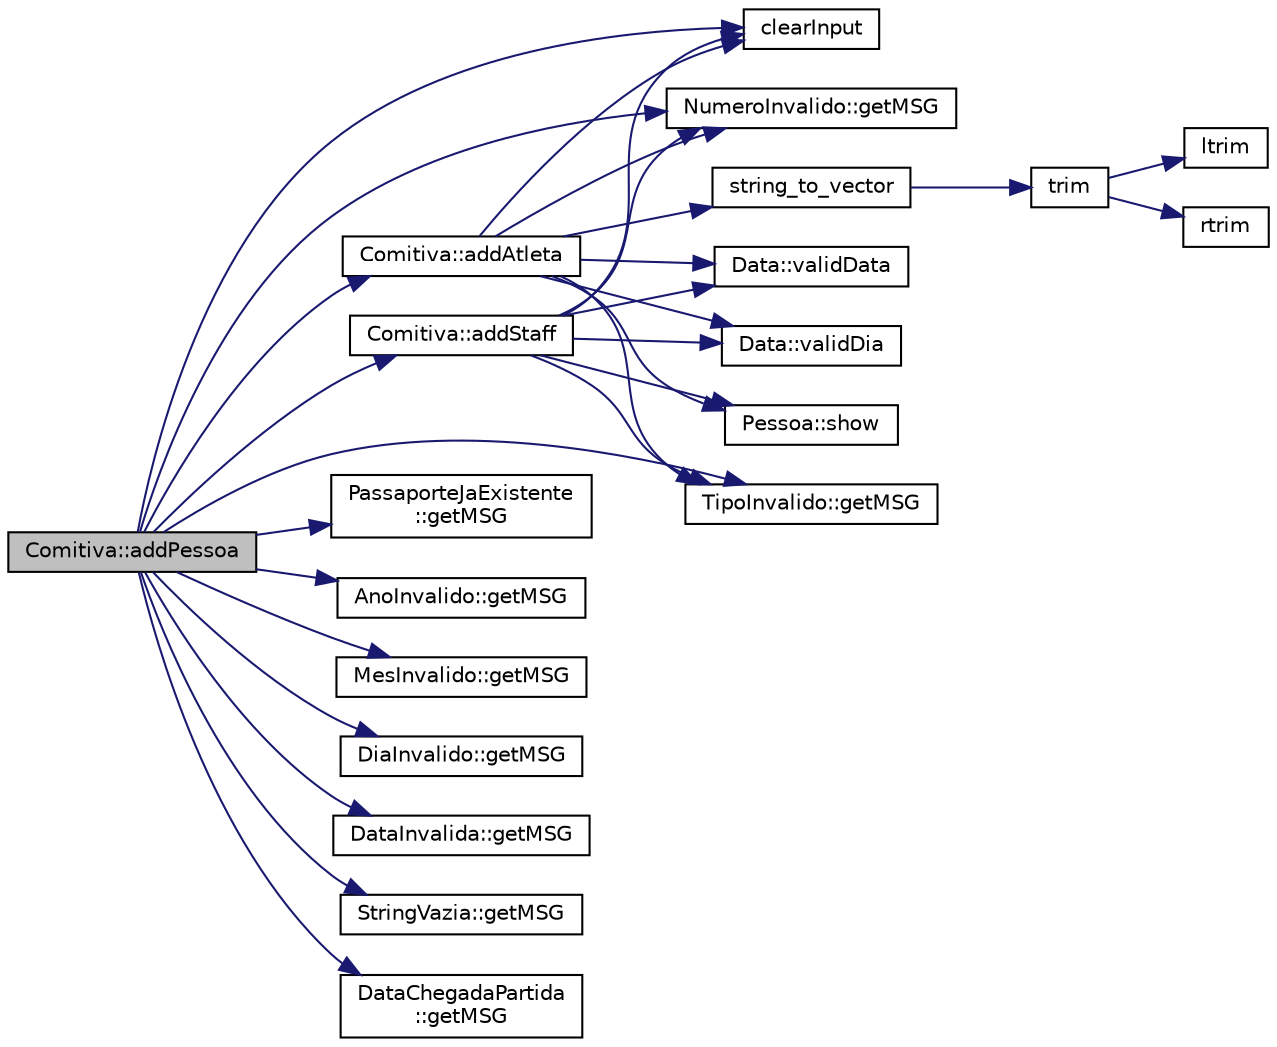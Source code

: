 digraph "Comitiva::addPessoa"
{
 // LATEX_PDF_SIZE
  edge [fontname="Helvetica",fontsize="10",labelfontname="Helvetica",labelfontsize="10"];
  node [fontname="Helvetica",fontsize="10",shape=record];
  rankdir="LR";
  Node1 [label="Comitiva::addPessoa",height=0.2,width=0.4,color="black", fillcolor="grey75", style="filled", fontcolor="black",tooltip="Esta função adiciona uma Pessoa ao vetor \"pessoas\"."];
  Node1 -> Node2 [color="midnightblue",fontsize="10",style="solid",fontname="Helvetica"];
  Node2 [label="Comitiva::addAtleta",height=0.2,width=0.4,color="black", fillcolor="white", style="filled",URL="$class_comitiva.html#ac6da6d49c217dcb87e38d65cf6782bce",tooltip="Esta função adiciona um Atleta à Comitiva."];
  Node2 -> Node3 [color="midnightblue",fontsize="10",style="solid",fontname="Helvetica"];
  Node3 [label="clearInput",height=0.2,width=0.4,color="black", fillcolor="white", style="filled",URL="$utils_8cpp.html#a5d555657ce648c1a47abb70f1029589d",tooltip="Limpa o input buffer."];
  Node2 -> Node4 [color="midnightblue",fontsize="10",style="solid",fontname="Helvetica"];
  Node4 [label="NumeroInvalido::getMSG",height=0.2,width=0.4,color="black", fillcolor="white", style="filled",URL="$class_numero_invalido.html#a5c448d3329c6ac238680652aeeaef4c7",tooltip="Esta função retorna a mensagem de erro de número inválido."];
  Node2 -> Node5 [color="midnightblue",fontsize="10",style="solid",fontname="Helvetica"];
  Node5 [label="TipoInvalido::getMSG",height=0.2,width=0.4,color="black", fillcolor="white", style="filled",URL="$class_tipo_invalido.html#a2ab2856e2ba29b748798c49216ce0242",tooltip="Esta função retorna a mensagem de erro de tipo inválido."];
  Node2 -> Node6 [color="midnightblue",fontsize="10",style="solid",fontname="Helvetica"];
  Node6 [label="Pessoa::show",height=0.2,width=0.4,color="black", fillcolor="white", style="filled",URL="$class_pessoa.html#a843ab4a49d655dc565edd00c64b97fe3",tooltip="Imprime a informação detalhada dos elementos comuns de Atleta e Staff de uma pessoa."];
  Node2 -> Node7 [color="midnightblue",fontsize="10",style="solid",fontname="Helvetica"];
  Node7 [label="string_to_vector",height=0.2,width=0.4,color="black", fillcolor="white", style="filled",URL="$utils_8cpp.html#a47b3263df66ddefa2fe54ac4f9fd2247",tooltip="Decompõe uma string com elementos separados por vírgula num vetor com esses elementos."];
  Node7 -> Node8 [color="midnightblue",fontsize="10",style="solid",fontname="Helvetica"];
  Node8 [label="trim",height=0.2,width=0.4,color="black", fillcolor="white", style="filled",URL="$utils_8cpp.html#adc61ec70963fb00fb3ff6648a60bacaf",tooltip="Remove os espaços de uma dada string (no início e no fim), passada como argumento."];
  Node8 -> Node9 [color="midnightblue",fontsize="10",style="solid",fontname="Helvetica"];
  Node9 [label="ltrim",height=0.2,width=0.4,color="black", fillcolor="white", style="filled",URL="$utils_8cpp.html#ae4c2068faaefc606cc34672057524393",tooltip="Remove os espaços no início de uma dada string, passada como argumento."];
  Node8 -> Node10 [color="midnightblue",fontsize="10",style="solid",fontname="Helvetica"];
  Node10 [label="rtrim",height=0.2,width=0.4,color="black", fillcolor="white", style="filled",URL="$utils_8cpp.html#ac6645a859c82ba752011a510c0702ce0",tooltip="Remove os espaços no fim de uma dada string, passada como argumento."];
  Node2 -> Node11 [color="midnightblue",fontsize="10",style="solid",fontname="Helvetica"];
  Node11 [label="Data::validData",height=0.2,width=0.4,color="black", fillcolor="white", style="filled",URL="$class_data.html#a05a0274122eb4b1f722474845c636edc",tooltip="Confirma se a Data é válida."];
  Node2 -> Node12 [color="midnightblue",fontsize="10",style="solid",fontname="Helvetica"];
  Node12 [label="Data::validDia",height=0.2,width=0.4,color="black", fillcolor="white", style="filled",URL="$class_data.html#a534a50500474a1724fc93bf4c92b94d1",tooltip="Confirma se o dia (elemento passado como argumento) existe."];
  Node1 -> Node13 [color="midnightblue",fontsize="10",style="solid",fontname="Helvetica"];
  Node13 [label="Comitiva::addStaff",height=0.2,width=0.4,color="black", fillcolor="white", style="filled",URL="$class_comitiva.html#a6974e14a64186dad2e22c3bc041767df",tooltip="Esta função adiciona um Staff à Comitiva."];
  Node13 -> Node3 [color="midnightblue",fontsize="10",style="solid",fontname="Helvetica"];
  Node13 -> Node4 [color="midnightblue",fontsize="10",style="solid",fontname="Helvetica"];
  Node13 -> Node5 [color="midnightblue",fontsize="10",style="solid",fontname="Helvetica"];
  Node13 -> Node6 [color="midnightblue",fontsize="10",style="solid",fontname="Helvetica"];
  Node13 -> Node11 [color="midnightblue",fontsize="10",style="solid",fontname="Helvetica"];
  Node13 -> Node12 [color="midnightblue",fontsize="10",style="solid",fontname="Helvetica"];
  Node1 -> Node3 [color="midnightblue",fontsize="10",style="solid",fontname="Helvetica"];
  Node1 -> Node4 [color="midnightblue",fontsize="10",style="solid",fontname="Helvetica"];
  Node1 -> Node5 [color="midnightblue",fontsize="10",style="solid",fontname="Helvetica"];
  Node1 -> Node14 [color="midnightblue",fontsize="10",style="solid",fontname="Helvetica"];
  Node14 [label="PassaporteJaExistente\l::getMSG",height=0.2,width=0.4,color="black", fillcolor="white", style="filled",URL="$class_passaporte_ja_existente.html#a827838f5fc3d37c8cbce2ddc5559179a",tooltip="Esta função retorna a mensagem de erro de passaporte já existente."];
  Node1 -> Node15 [color="midnightblue",fontsize="10",style="solid",fontname="Helvetica"];
  Node15 [label="AnoInvalido::getMSG",height=0.2,width=0.4,color="black", fillcolor="white", style="filled",URL="$class_ano_invalido.html#a6d844f4b6e972000e6f6188ff1fb1026",tooltip="Esta função retorna a mensagem de erro de ano inválido."];
  Node1 -> Node16 [color="midnightblue",fontsize="10",style="solid",fontname="Helvetica"];
  Node16 [label="MesInvalido::getMSG",height=0.2,width=0.4,color="black", fillcolor="white", style="filled",URL="$class_mes_invalido.html#a21906df18e9365ca199bbcd9394ad72c",tooltip="Esta função retorna a mensagem de erro de mês inválido."];
  Node1 -> Node17 [color="midnightblue",fontsize="10",style="solid",fontname="Helvetica"];
  Node17 [label="DiaInvalido::getMSG",height=0.2,width=0.4,color="black", fillcolor="white", style="filled",URL="$class_dia_invalido.html#af07dab7ccb7a1f34caae6f17a80d5469",tooltip="Esta função retorna a mensagem de erro de dia inválido."];
  Node1 -> Node18 [color="midnightblue",fontsize="10",style="solid",fontname="Helvetica"];
  Node18 [label="DataInvalida::getMSG",height=0.2,width=0.4,color="black", fillcolor="white", style="filled",URL="$class_data_invalida.html#a63be1e7208e7c732ffcf5f156f023459",tooltip="Esta função retorna a mensagem de erro de data inválida."];
  Node1 -> Node19 [color="midnightblue",fontsize="10",style="solid",fontname="Helvetica"];
  Node19 [label="StringVazia::getMSG",height=0.2,width=0.4,color="black", fillcolor="white", style="filled",URL="$class_string_vazia.html#a604504d90df3ac1669feb026b75c9578",tooltip="Esta função retorna a mensagem de erro de string vazia."];
  Node1 -> Node20 [color="midnightblue",fontsize="10",style="solid",fontname="Helvetica"];
  Node20 [label="DataChegadaPartida\l::getMSG",height=0.2,width=0.4,color="black", fillcolor="white", style="filled",URL="$class_data_chegada_partida.html#a80dd5d68f7aff2965b1a9bcdea959bf8",tooltip="Esta função retorna a mensagem de erro de datas anteriores serem posteriores a datas posteriores."];
}
